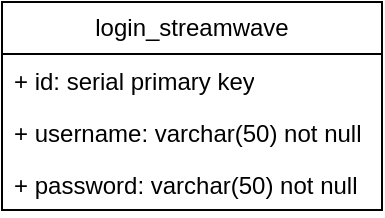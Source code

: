 <mxfile version="26.1.1">
  <diagram name="Page-1" id="Cbd7oD2fLYp_7AS3xU4y">
    <mxGraphModel dx="446" dy="237" grid="1" gridSize="10" guides="1" tooltips="1" connect="1" arrows="1" fold="1" page="1" pageScale="1" pageWidth="827" pageHeight="1169" math="0" shadow="0">
      <root>
        <mxCell id="0" />
        <mxCell id="1" parent="0" />
        <mxCell id="-evKF1amDtcB-9LhTpwk-1" value="login_streamwave" style="swimlane;fontStyle=0;childLayout=stackLayout;horizontal=1;startSize=26;fillColor=none;horizontalStack=0;resizeParent=1;resizeParentMax=0;resizeLast=0;collapsible=1;marginBottom=0;whiteSpace=wrap;html=1;" vertex="1" parent="1">
          <mxGeometry x="110" y="100" width="190" height="104" as="geometry" />
        </mxCell>
        <mxCell id="-evKF1amDtcB-9LhTpwk-2" value="+ id: serial primary key" style="text;strokeColor=none;fillColor=none;align=left;verticalAlign=top;spacingLeft=4;spacingRight=4;overflow=hidden;rotatable=0;points=[[0,0.5],[1,0.5]];portConstraint=eastwest;whiteSpace=wrap;html=1;" vertex="1" parent="-evKF1amDtcB-9LhTpwk-1">
          <mxGeometry y="26" width="190" height="26" as="geometry" />
        </mxCell>
        <mxCell id="-evKF1amDtcB-9LhTpwk-3" value="+ username:&amp;nbsp;varchar(50) not null" style="text;strokeColor=none;fillColor=none;align=left;verticalAlign=top;spacingLeft=4;spacingRight=4;overflow=hidden;rotatable=0;points=[[0,0.5],[1,0.5]];portConstraint=eastwest;whiteSpace=wrap;html=1;" vertex="1" parent="-evKF1amDtcB-9LhTpwk-1">
          <mxGeometry y="52" width="190" height="26" as="geometry" />
        </mxCell>
        <mxCell id="-evKF1amDtcB-9LhTpwk-4" value="+ password: varchar(50) not null" style="text;strokeColor=none;fillColor=none;align=left;verticalAlign=top;spacingLeft=4;spacingRight=4;overflow=hidden;rotatable=0;points=[[0,0.5],[1,0.5]];portConstraint=eastwest;whiteSpace=wrap;html=1;" vertex="1" parent="-evKF1amDtcB-9LhTpwk-1">
          <mxGeometry y="78" width="190" height="26" as="geometry" />
        </mxCell>
      </root>
    </mxGraphModel>
  </diagram>
</mxfile>
